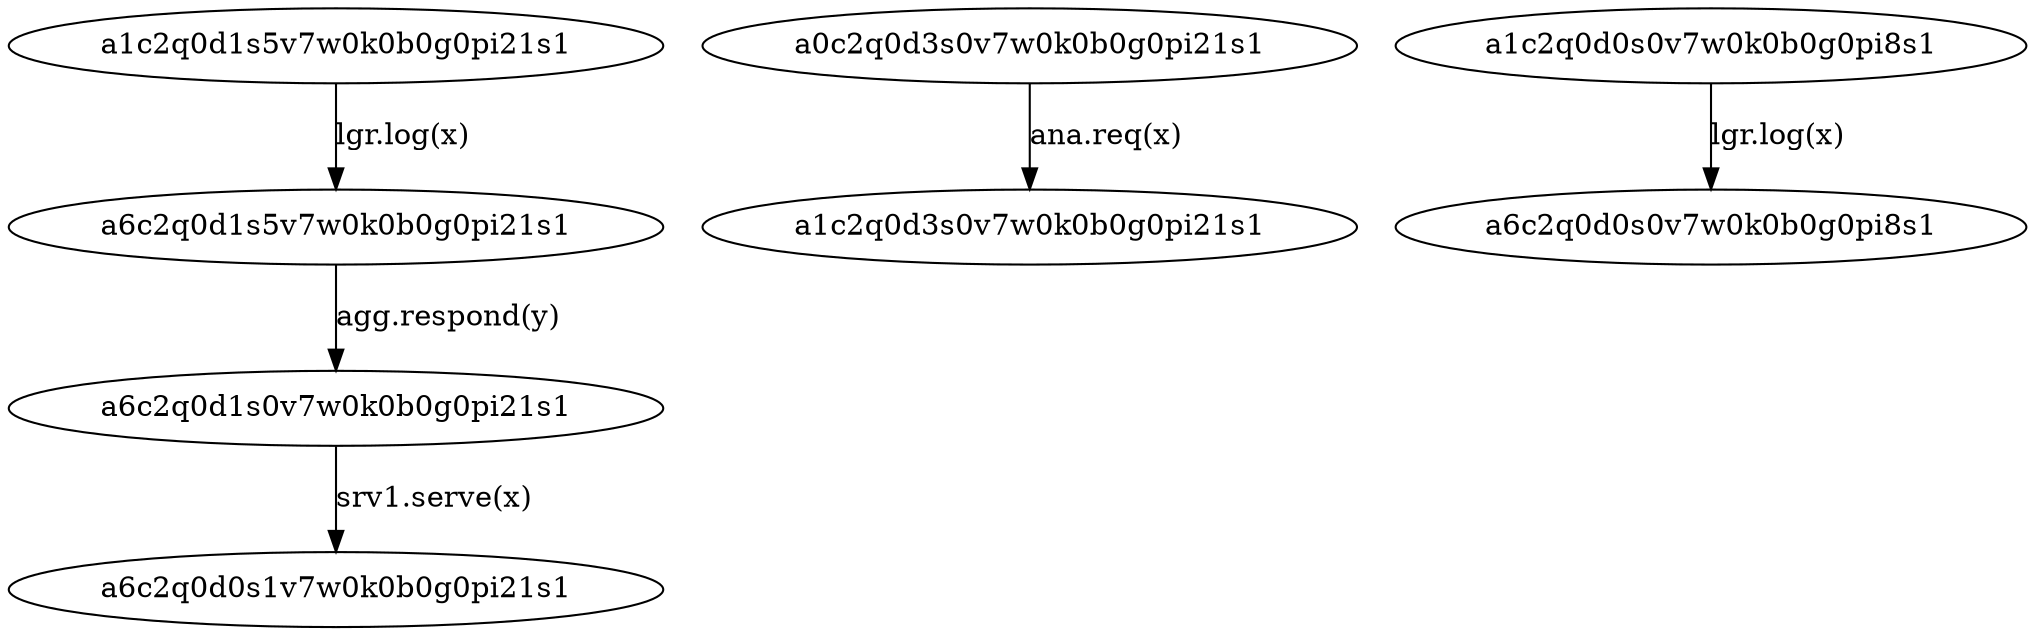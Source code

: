 digraph { 
a1c2q0d1s5v7w0k0b0g0pi21s1->a6c2q0d1s5v7w0k0b0g0pi21s1[label= "lgr.log(x)"];
a0c2q0d3s0v7w0k0b0g0pi21s1->a1c2q0d3s0v7w0k0b0g0pi21s1[label= "ana.req(x)"];
a1c2q0d0s0v7w0k0b0g0pi8s1->a6c2q0d0s0v7w0k0b0g0pi8s1[label= "lgr.log(x)"];
a6c2q0d1s5v7w0k0b0g0pi21s1->a6c2q0d1s0v7w0k0b0g0pi21s1[label= "agg.respond(y)"];
a6c2q0d1s0v7w0k0b0g0pi21s1->a6c2q0d0s1v7w0k0b0g0pi21s1[label= "srv1.serve(x)"];

}
